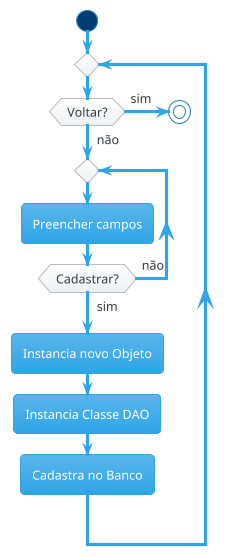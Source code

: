 @startuml
!theme cerulean
start
repeat
	if (Voltar?) then (sim)
		stop
	else (não)
		repeat
			:Preencher campos;
		repeat while (Cadastrar?) is (não) not (sim)
	endif
        :Instancia novo Objeto;
	:Instancia Classe DAO;
	:Cadastra no Banco;
repeat while
@enduml